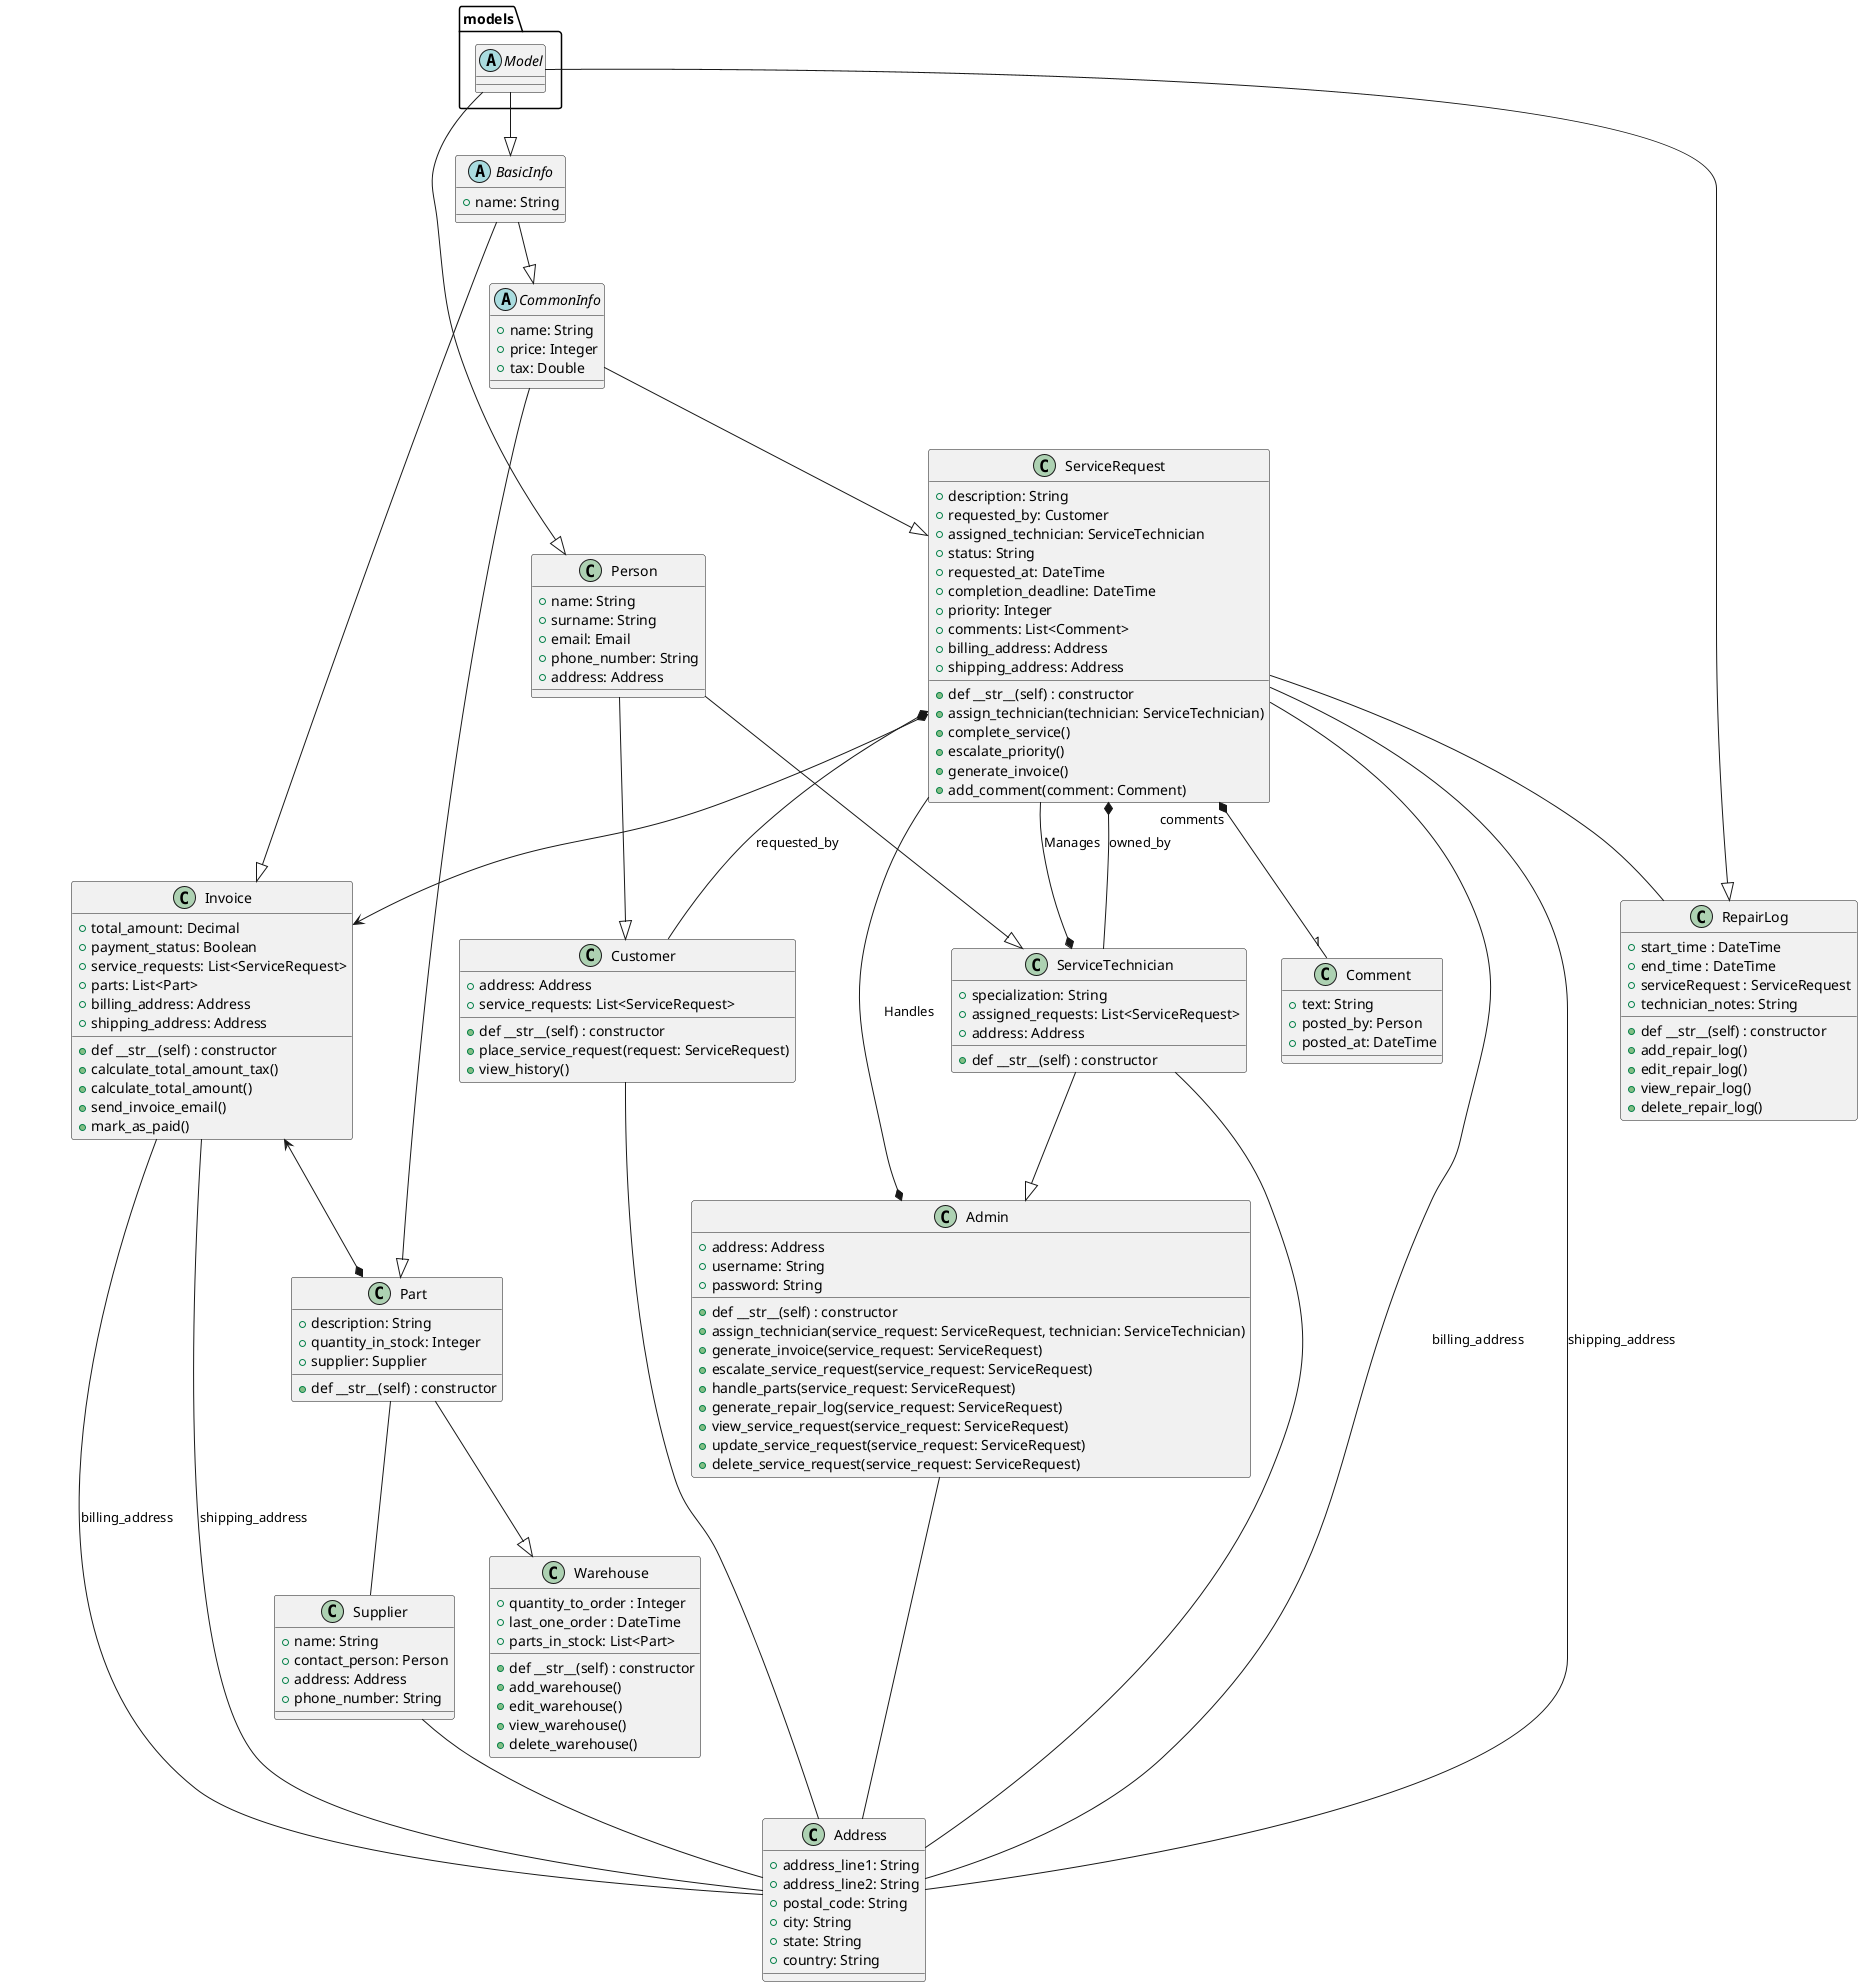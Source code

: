 @startuml

abstract class models.Model {
}

abstract class BasicInfo {
  + name: String
}

abstract class CommonInfo {
  + name: String
  + price: Integer
  + tax: Double
}

class Person {
  + name: String
  + surname: String
  + email: Email
  + phone_number: String
  + address: Address
}

class ServiceRequest {
  + description: String
  + requested_by: Customer
  + assigned_technician: ServiceTechnician
  + status: String
  + requested_at: DateTime
  + completion_deadline: DateTime
  + priority: Integer
  + comments: List<Comment>
  + billing_address: Address
  + shipping_address: Address
  + def __str__(self) : constructor
  + assign_technician(technician: ServiceTechnician)
  + complete_service()
  + escalate_priority()
  + generate_invoice()
  + add_comment(comment: Comment)
}

class Comment {
  + text: String
  + posted_by: Person
  + posted_at: DateTime
}

class Invoice {
  + total_amount: Decimal
  + payment_status: Boolean
  + service_requests: List<ServiceRequest>
  + parts: List<Part>
  + billing_address: Address
  + shipping_address: Address
  + def __str__(self) : constructor
  + calculate_total_amount_tax()
  + calculate_total_amount()
  + send_invoice_email()
  + mark_as_paid()
}

class Part {
  + description: String
  + quantity_in_stock: Integer
  + supplier: Supplier
  + def __str__(self) : constructor
}

class Supplier {
  + name: String
  + contact_person: Person
  + address: Address
  + phone_number: String
}

class ServiceTechnician {
  + specialization: String
  + assigned_requests: List<ServiceRequest>
  + address: Address
  + def __str__(self) : constructor
}

class Customer {
  + address: Address
  + service_requests: List<ServiceRequest>
  + def __str__(self) : constructor
  + place_service_request(request: ServiceRequest)
  + view_history()
}

class Admin {
  + address: Address
  + username: String
  + password: String
  + def __str__(self) : constructor
  + assign_technician(service_request: ServiceRequest, technician: ServiceTechnician)
  + generate_invoice(service_request: ServiceRequest)
  + escalate_service_request(service_request: ServiceRequest)
  + handle_parts(service_request: ServiceRequest)
  + generate_repair_log(service_request: ServiceRequest)
  + view_service_request(service_request: ServiceRequest)
  + update_service_request(service_request: ServiceRequest)
  + delete_service_request(service_request: ServiceRequest)
}

class RepairLog {
  + start_time : DateTime
  + end_time : DateTime
  + serviceRequest : ServiceRequest
  + technician_notes: String
  + def __str__(self) : constructor
  + add_repair_log()
  + edit_repair_log()
  + view_repair_log()
  + delete_repair_log()
}

class Warehouse {
  + quantity_to_order : Integer
  + last_one_order : DateTime
  + parts_in_stock: List<Part>
  + def __str__(self) : constructor
  + add_warehouse()
  + edit_warehouse()
  + view_warehouse()
  + delete_warehouse()
}

class Address {
  + address_line1: String
  + address_line2: String
  + postal_code: String
  + city: String
  + state: String
  + country: String
}

models.Model --|> BasicInfo
BasicInfo --|> CommonInfo
models.Model --|> Person
models.Model --|> RepairLog
CommonInfo --|>  ServiceRequest
CommonInfo --|> Part

BasicInfo --|> Invoice
ServiceRequest *--> Invoice
ServiceRequest *-- Customer : requested_by
ServiceRequest *-- ServiceTechnician : owned_by
Invoice <--* Part
Part -- Supplier
Person --|> ServiceTechnician
Person --|> Customer
ServiceRequest -- RepairLog
Part --|> Warehouse
ServiceRequest "comments" *-- "1" Comment
ServiceTechnician --|> Admin 
Admin *-- ServiceRequest : Handles
ServiceTechnician *-- ServiceRequest : Manages
Customer -- Address
Admin -- Address
ServiceTechnician -- Address
Supplier -- Address
ServiceRequest -- Address : billing_address
ServiceRequest -- Address : shipping_address
Invoice -- Address : billing_address
Invoice -- Address : shipping_address

@enduml
